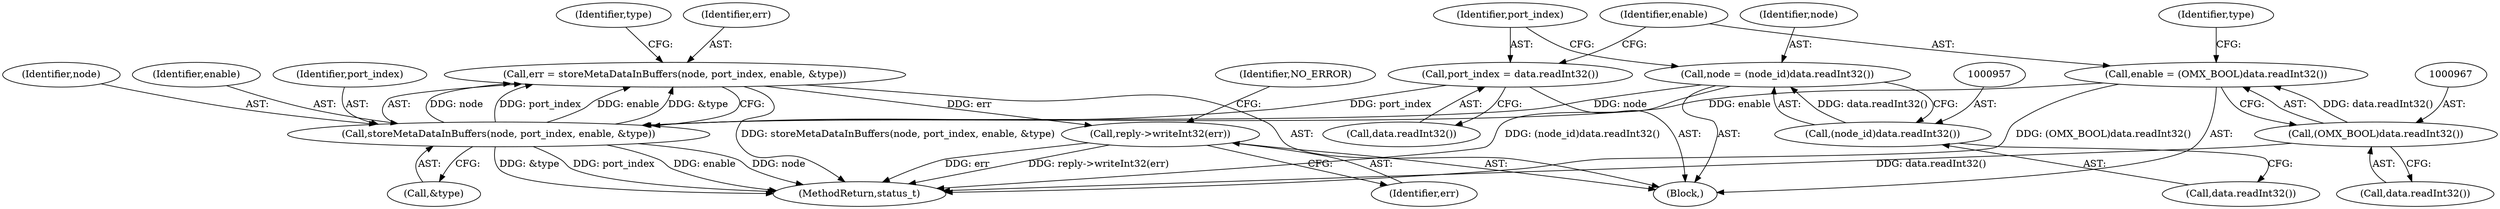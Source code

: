 digraph "0_Android_0bb5ced60304da7f61478ffd359e7ba65d72f181@API" {
"1000984" [label="(Call,reply->writeInt32(err))"];
"1000974" [label="(Call,err = storeMetaDataInBuffers(node, port_index, enable, &type))"];
"1000976" [label="(Call,storeMetaDataInBuffers(node, port_index, enable, &type))"];
"1000954" [label="(Call,node = (node_id)data.readInt32())"];
"1000956" [label="(Call,(node_id)data.readInt32())"];
"1000960" [label="(Call,port_index = data.readInt32())"];
"1000964" [label="(Call,enable = (OMX_BOOL)data.readInt32())"];
"1000966" [label="(Call,(OMX_BOOL)data.readInt32())"];
"1000977" [label="(Identifier,node)"];
"1000987" [label="(Identifier,NO_ERROR)"];
"1000983" [label="(Identifier,type)"];
"1000961" [label="(Identifier,port_index)"];
"1000960" [label="(Call,port_index = data.readInt32())"];
"1000971" [label="(Identifier,type)"];
"1000965" [label="(Identifier,enable)"];
"1000962" [label="(Call,data.readInt32())"];
"1000968" [label="(Call,data.readInt32())"];
"1000984" [label="(Call,reply->writeInt32(err))"];
"1000955" [label="(Identifier,node)"];
"1000954" [label="(Call,node = (node_id)data.readInt32())"];
"1000975" [label="(Identifier,err)"];
"1000966" [label="(Call,(OMX_BOOL)data.readInt32())"];
"1000964" [label="(Call,enable = (OMX_BOOL)data.readInt32())"];
"1000948" [label="(Block,)"];
"1000979" [label="(Identifier,enable)"];
"1000976" [label="(Call,storeMetaDataInBuffers(node, port_index, enable, &type))"];
"1000956" [label="(Call,(node_id)data.readInt32())"];
"1000958" [label="(Call,data.readInt32())"];
"1000974" [label="(Call,err = storeMetaDataInBuffers(node, port_index, enable, &type))"];
"1000978" [label="(Identifier,port_index)"];
"1000985" [label="(Identifier,err)"];
"1000980" [label="(Call,&type)"];
"1001353" [label="(MethodReturn,status_t)"];
"1000984" -> "1000948"  [label="AST: "];
"1000984" -> "1000985"  [label="CFG: "];
"1000985" -> "1000984"  [label="AST: "];
"1000987" -> "1000984"  [label="CFG: "];
"1000984" -> "1001353"  [label="DDG: reply->writeInt32(err)"];
"1000984" -> "1001353"  [label="DDG: err"];
"1000974" -> "1000984"  [label="DDG: err"];
"1000974" -> "1000948"  [label="AST: "];
"1000974" -> "1000976"  [label="CFG: "];
"1000975" -> "1000974"  [label="AST: "];
"1000976" -> "1000974"  [label="AST: "];
"1000983" -> "1000974"  [label="CFG: "];
"1000974" -> "1001353"  [label="DDG: storeMetaDataInBuffers(node, port_index, enable, &type)"];
"1000976" -> "1000974"  [label="DDG: node"];
"1000976" -> "1000974"  [label="DDG: port_index"];
"1000976" -> "1000974"  [label="DDG: enable"];
"1000976" -> "1000974"  [label="DDG: &type"];
"1000976" -> "1000980"  [label="CFG: "];
"1000977" -> "1000976"  [label="AST: "];
"1000978" -> "1000976"  [label="AST: "];
"1000979" -> "1000976"  [label="AST: "];
"1000980" -> "1000976"  [label="AST: "];
"1000976" -> "1001353"  [label="DDG: enable"];
"1000976" -> "1001353"  [label="DDG: node"];
"1000976" -> "1001353"  [label="DDG: &type"];
"1000976" -> "1001353"  [label="DDG: port_index"];
"1000954" -> "1000976"  [label="DDG: node"];
"1000960" -> "1000976"  [label="DDG: port_index"];
"1000964" -> "1000976"  [label="DDG: enable"];
"1000954" -> "1000948"  [label="AST: "];
"1000954" -> "1000956"  [label="CFG: "];
"1000955" -> "1000954"  [label="AST: "];
"1000956" -> "1000954"  [label="AST: "];
"1000961" -> "1000954"  [label="CFG: "];
"1000954" -> "1001353"  [label="DDG: (node_id)data.readInt32()"];
"1000956" -> "1000954"  [label="DDG: data.readInt32()"];
"1000956" -> "1000958"  [label="CFG: "];
"1000957" -> "1000956"  [label="AST: "];
"1000958" -> "1000956"  [label="AST: "];
"1000960" -> "1000948"  [label="AST: "];
"1000960" -> "1000962"  [label="CFG: "];
"1000961" -> "1000960"  [label="AST: "];
"1000962" -> "1000960"  [label="AST: "];
"1000965" -> "1000960"  [label="CFG: "];
"1000964" -> "1000948"  [label="AST: "];
"1000964" -> "1000966"  [label="CFG: "];
"1000965" -> "1000964"  [label="AST: "];
"1000966" -> "1000964"  [label="AST: "];
"1000971" -> "1000964"  [label="CFG: "];
"1000964" -> "1001353"  [label="DDG: (OMX_BOOL)data.readInt32()"];
"1000966" -> "1000964"  [label="DDG: data.readInt32()"];
"1000966" -> "1000968"  [label="CFG: "];
"1000967" -> "1000966"  [label="AST: "];
"1000968" -> "1000966"  [label="AST: "];
"1000966" -> "1001353"  [label="DDG: data.readInt32()"];
}

